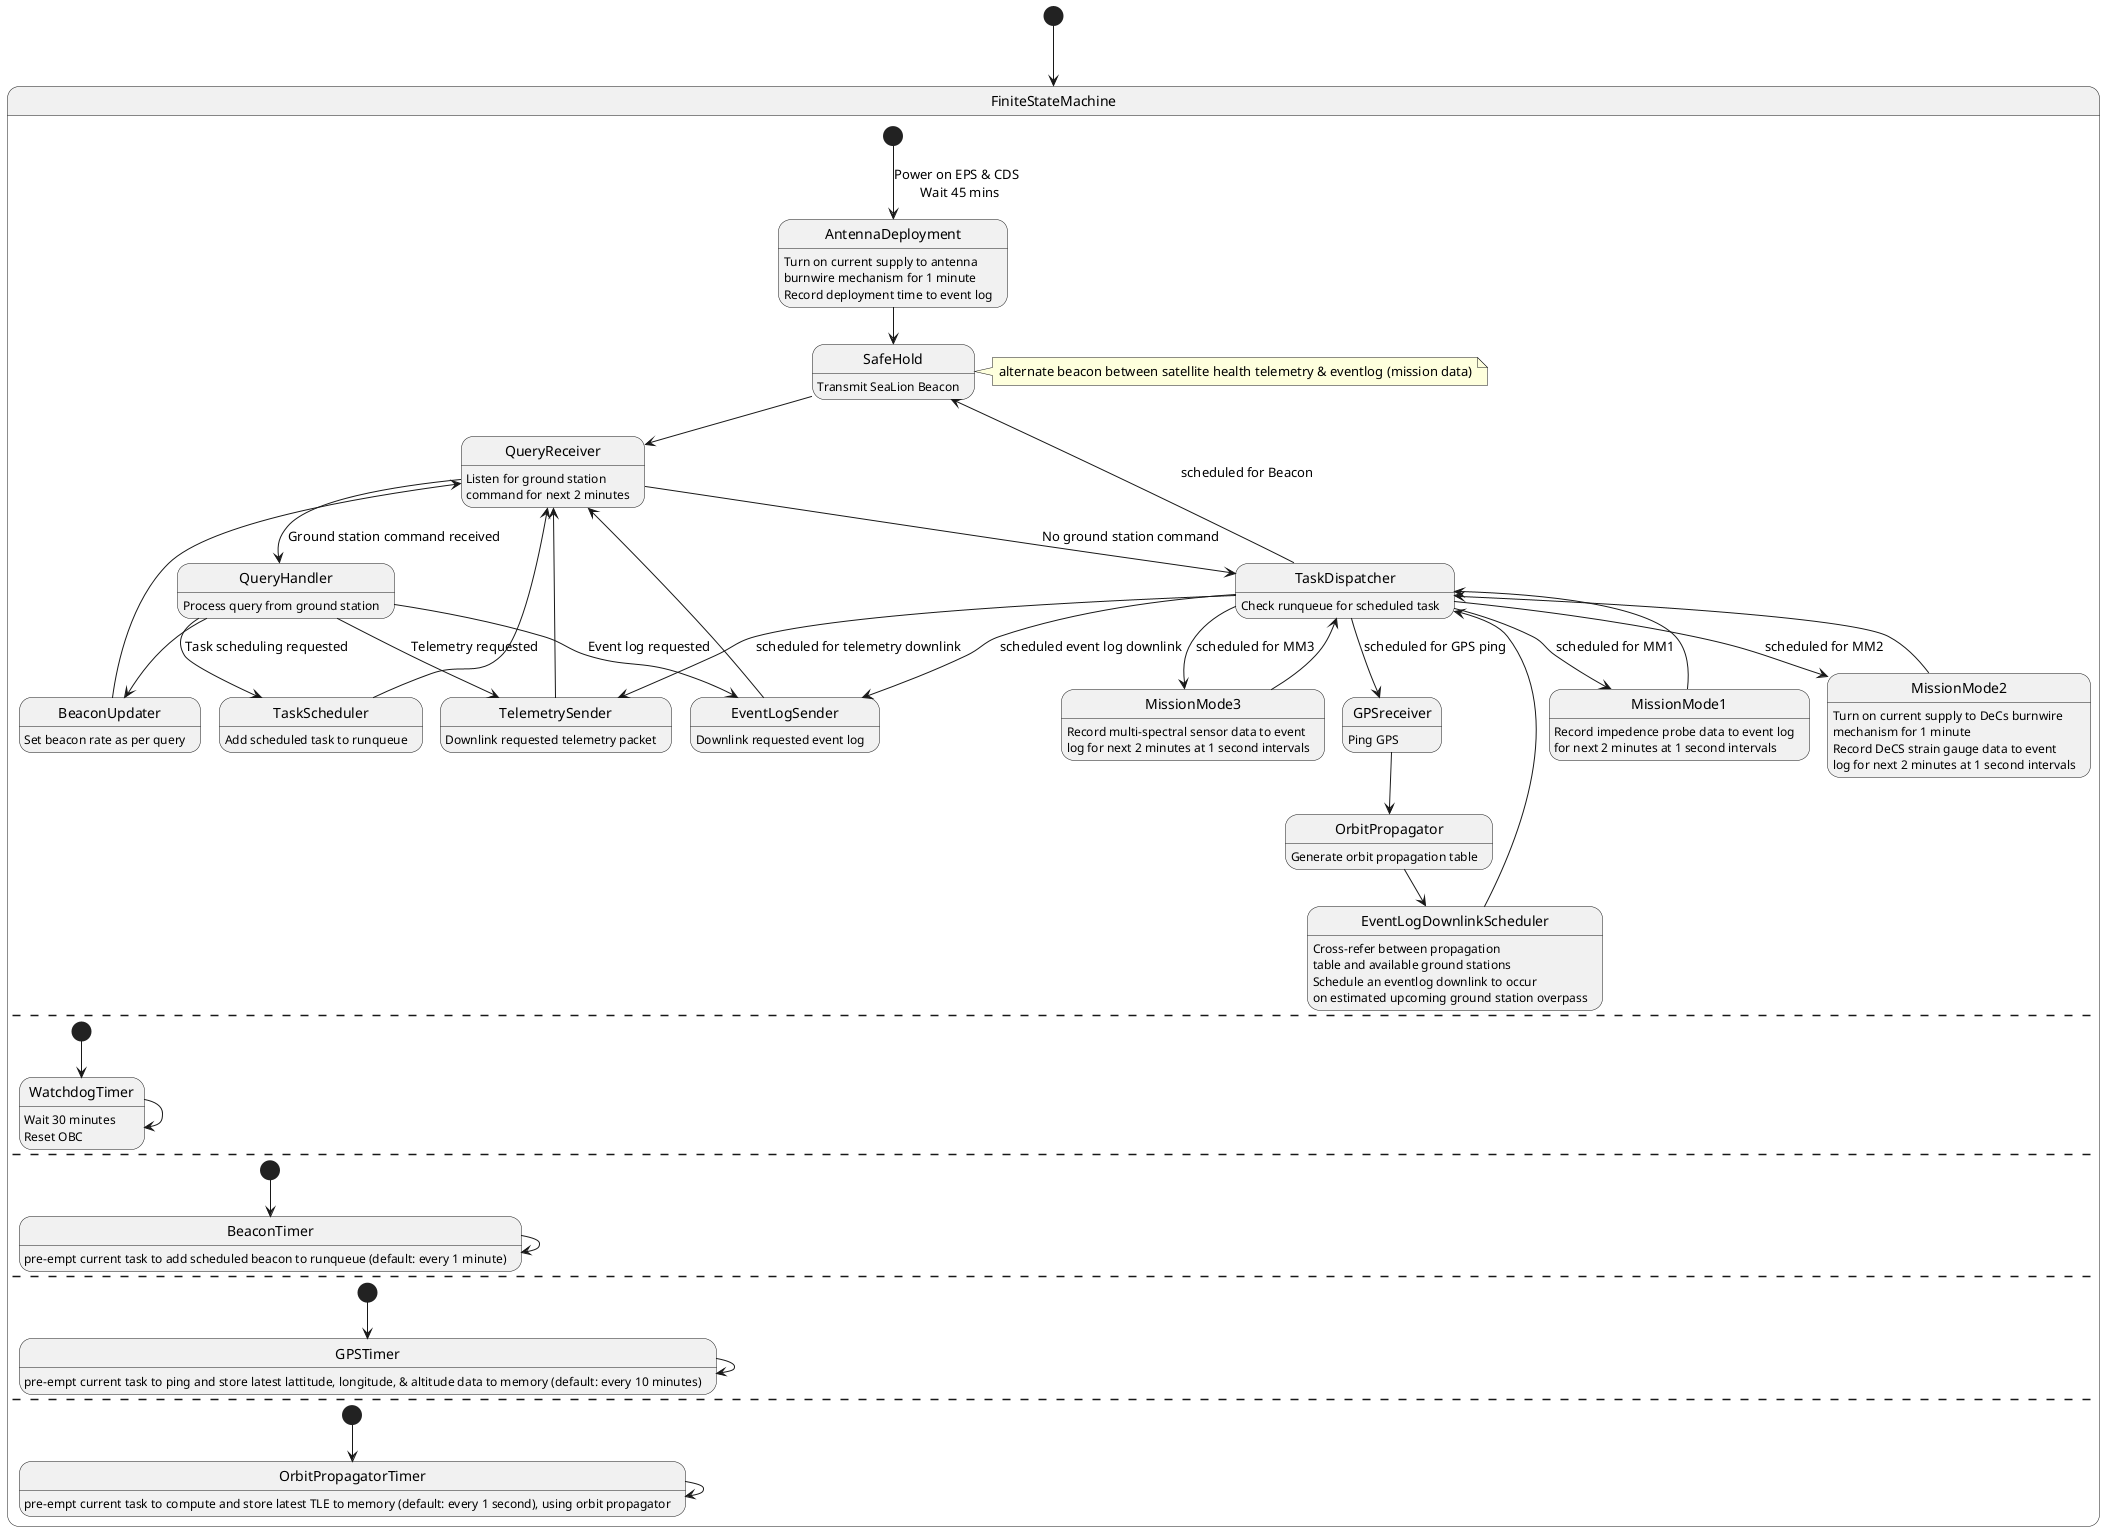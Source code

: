 @startuml

[*] --> FiniteStateMachine
state FiniteStateMachine {
      state AntennaDeployment
            AntennaDeployment : Turn on current supply to antenna
            AntennaDeployment : burnwire mechanism for 1 minute
            AntennaDeployment : Record deployment time to event log
      state SafeHold
            SafeHold : Transmit SeaLion Beacon
      note right of SafeHold : alternate beacon between satellite health telemetry & eventlog (mission data)
      state QueryReceiver
            QueryReceiver : Listen for ground station
            QueryReceiver : command for next 2 minutes
      state TelemetrySender
            TelemetrySender : Downlink requested telemetry packet
      state EventLogSender
            EventLogSender : Downlink requested event log
      state BeaconUpdater
            BeaconUpdater : Set beacon rate as per query
      state MissionMode1
            MissionMode1 : Record impedence probe data to event log
            MissionMode1 : for next 2 minutes at 1 second intervals
      state MissionMode2
            MissionMode2 : Turn on current supply to DeCs burnwire
            MissionMode2 : mechanism for 1 minute
            MissionMode2 : Record DeCS strain gauge data to event
            MissionMode2 : log for next 2 minutes at 1 second intervals
      state MissionMode3
            MissionMode3 : Record multi-spectral sensor data to event
            MissionMode3 : log for next 2 minutes at 1 second intervals
      state TaskDispatcher
            TaskDispatcher : Check runqueue for scheduled task
      state OrbitPropagator
            OrbitPropagator : Generate orbit propagation table
      state EventLogDownlinkScheduler
            EventLogDownlinkScheduler : Cross-refer between propagation
            EventLogDownlinkScheduler : table and available ground stations
            EventLogDownlinkScheduler : Schedule an eventlog downlink to occur
            EventLogDownlinkScheduler : on estimated upcoming ground station overpass
      state GPSreceiver
            GPSreceiver : Ping GPS
      state QueryHandler
            QueryHandler : Process query from ground station
      state TaskScheduler
            TaskScheduler : Add scheduled task to runqueue

      [*] --> AntennaDeployment : Power on EPS & CDS \n Wait 45 mins
      AntennaDeployment --> SafeHold
      SafeHold --> QueryReceiver
      QueryReceiver --> QueryHandler : Ground station command received
      QueryHandler --> TelemetrySender : Telemetry requested
      QueryHandler --> EventLogSender : Event log requested
      QueryHandler --> TaskScheduler : Task scheduling requested
      QueryHandler --> BeaconUpdater
      BeaconUpdater --> QueryReceiver
      TelemetrySender --> QueryReceiver
      EventLogSender --> QueryReceiver
      TaskScheduler --> QueryReceiver
      GPSreceiver --> OrbitPropagator
      OrbitPropagator --> EventLogDownlinkScheduler
      EventLogDownlinkScheduler --> TaskDispatcher
      QueryReceiver --> TaskDispatcher : No ground station command
      TaskDispatcher --> MissionMode1 : scheduled for MM1
      TaskDispatcher --> MissionMode2 : scheduled for MM2
      TaskDispatcher --> MissionMode3 : scheduled for MM3
      TaskDispatcher --> EventLogSender : scheduled event log downlink
      TaskDispatcher --> TelemetrySender : scheduled for telemetry downlink
      TaskDispatcher --> GPSreceiver : scheduled for GPS ping
      TaskDispatcher --> SafeHold : scheduled for Beacon
      MissionMode1 --> TaskDispatcher
      MissionMode2 --> TaskDispatcher
      MissionMode3 --> TaskDispatcher
      --
      state WatchdogTimer
            WatchdogTimer : Wait 30 minutes
            WatchdogTimer : Reset OBC
      [*] --> WatchdogTimer
      WatchdogTimer --> WatchdogTimer
      --
      state BeaconTimer
            BeaconTimer : pre-empt current task to add scheduled beacon to runqueue (default: every 1 minute)
      [*] --> BeaconTimer
      BeaconTimer --> BeaconTimer
      --
      state GPSTimer
            GPSTimer : pre-empt current task to ping and store latest lattitude, longitude, & altitude data to memory (default: every 10 minutes)
      [*] --> GPSTimer
      GPSTimer --> GPSTimer
      --
      state OrbitPropagatorTimer
            OrbitPropagatorTimer : pre-empt current task to compute and store latest TLE to memory (default: every 1 second), using orbit propagator
      [*] --> OrbitPropagatorTimer
      OrbitPropagatorTimer --> OrbitPropagatorTimer
}
@enduml
